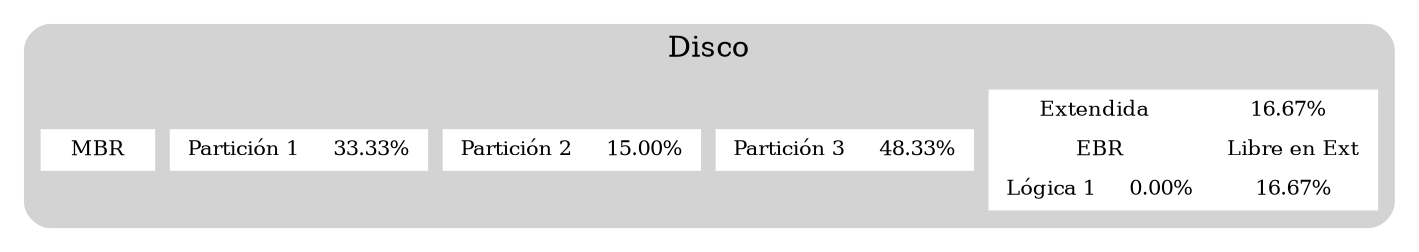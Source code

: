 digraph G {
node [shape=record, height=.1, fontsize=10];
rankdir=LR;
ranksep=0.1;
nodesep=0.1;
subgraph cluster0 {
label="Disco";
style="rounded,filled";
color=lightgrey;
node [style=filled, color=white];
MBR [label="MBR"];
P1 [label="{Partición 1|33.33%}"];
MBR -> P1 [style=invis];
P2 [label="{Partición 2|15.00%}"];
P1 -> P2 [style=invis];
P3 [label="{Partición 3|48.33%}"];
P2 -> P3 [style=invis];
P4 [label="{Extendida|16.67%}|{{EBR|{Lógica 1|0.00%}}|{Libre en Ext|16.67%}}"];
P3 -> P4 [style=invis];
}
}
